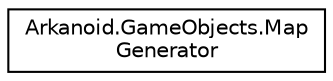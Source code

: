 digraph "Graphical Class Hierarchy"
{
 // INTERACTIVE_SVG=YES
  edge [fontname="Helvetica",fontsize="10",labelfontname="Helvetica",labelfontsize="10"];
  node [fontname="Helvetica",fontsize="10",shape=record];
  rankdir="LR";
  Node0 [label="Arkanoid.GameObjects.Map\lGenerator",height=0.2,width=0.4,color="black", fillcolor="white", style="filled",URL="$class_arkanoid_1_1_game_objects_1_1_map_generator.html",tooltip="Class for generating brick maps "];
}
